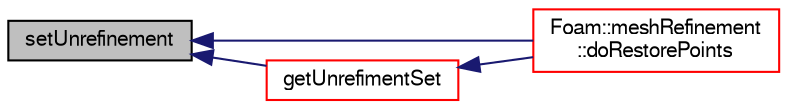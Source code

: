 digraph "setUnrefinement"
{
  bgcolor="transparent";
  edge [fontname="FreeSans",fontsize="10",labelfontname="FreeSans",labelfontsize="10"];
  node [fontname="FreeSans",fontsize="10",shape=record];
  rankdir="LR";
  Node2392 [label="setUnrefinement",height=0.2,width=0.4,color="black", fillcolor="grey75", style="filled", fontcolor="black"];
  Node2392 -> Node2393 [dir="back",color="midnightblue",fontsize="10",style="solid",fontname="FreeSans"];
  Node2393 [label="Foam::meshRefinement\l::doRestorePoints",height=0.2,width=0.4,color="red",URL="$a24662.html#a53184ae27cf1ac7a736faed4abf1c9d6"];
  Node2392 -> Node2397 [dir="back",color="midnightblue",fontsize="10",style="solid",fontname="FreeSans"];
  Node2397 [label="getUnrefimentSet",height=0.2,width=0.4,color="red",URL="$a21722.html#afdfc17d52782dd8fc76db118ce9c74e0",tooltip="Given set of faces to restore calculates a consistent set of. "];
  Node2397 -> Node2393 [dir="back",color="midnightblue",fontsize="10",style="solid",fontname="FreeSans"];
}
